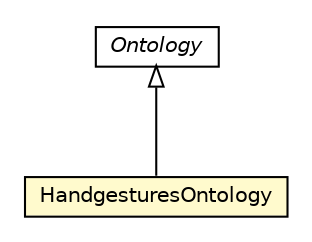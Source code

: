 #!/usr/local/bin/dot
#
# Class diagram 
# Generated by UMLGraph version R5_6-24-gf6e263 (http://www.umlgraph.org/)
#

digraph G {
	edge [fontname="Helvetica",fontsize=10,labelfontname="Helvetica",labelfontsize=10];
	node [fontname="Helvetica",fontsize=10,shape=plaintext];
	nodesep=0.25;
	ranksep=0.5;
	// org.universAAL.middleware.owl.Ontology
	c4381633 [label=<<table title="org.universAAL.middleware.owl.Ontology" border="0" cellborder="1" cellspacing="0" cellpadding="2" port="p" href="../../middleware/owl/Ontology.html">
		<tr><td><table border="0" cellspacing="0" cellpadding="1">
<tr><td align="center" balign="center"><font face="Helvetica-Oblique"> Ontology </font></td></tr>
		</table></td></tr>
		</table>>, URL="../../middleware/owl/Ontology.html", fontname="Helvetica", fontcolor="black", fontsize=10.0];
	// org.universAAL.ontology.handgestures.HandgesturesOntology
	c4382563 [label=<<table title="org.universAAL.ontology.handgestures.HandgesturesOntology" border="0" cellborder="1" cellspacing="0" cellpadding="2" port="p" bgcolor="lemonChiffon" href="./HandgesturesOntology.html">
		<tr><td><table border="0" cellspacing="0" cellpadding="1">
<tr><td align="center" balign="center"> HandgesturesOntology </td></tr>
		</table></td></tr>
		</table>>, URL="./HandgesturesOntology.html", fontname="Helvetica", fontcolor="black", fontsize=10.0];
	//org.universAAL.ontology.handgestures.HandgesturesOntology extends org.universAAL.middleware.owl.Ontology
	c4381633:p -> c4382563:p [dir=back,arrowtail=empty];
}


